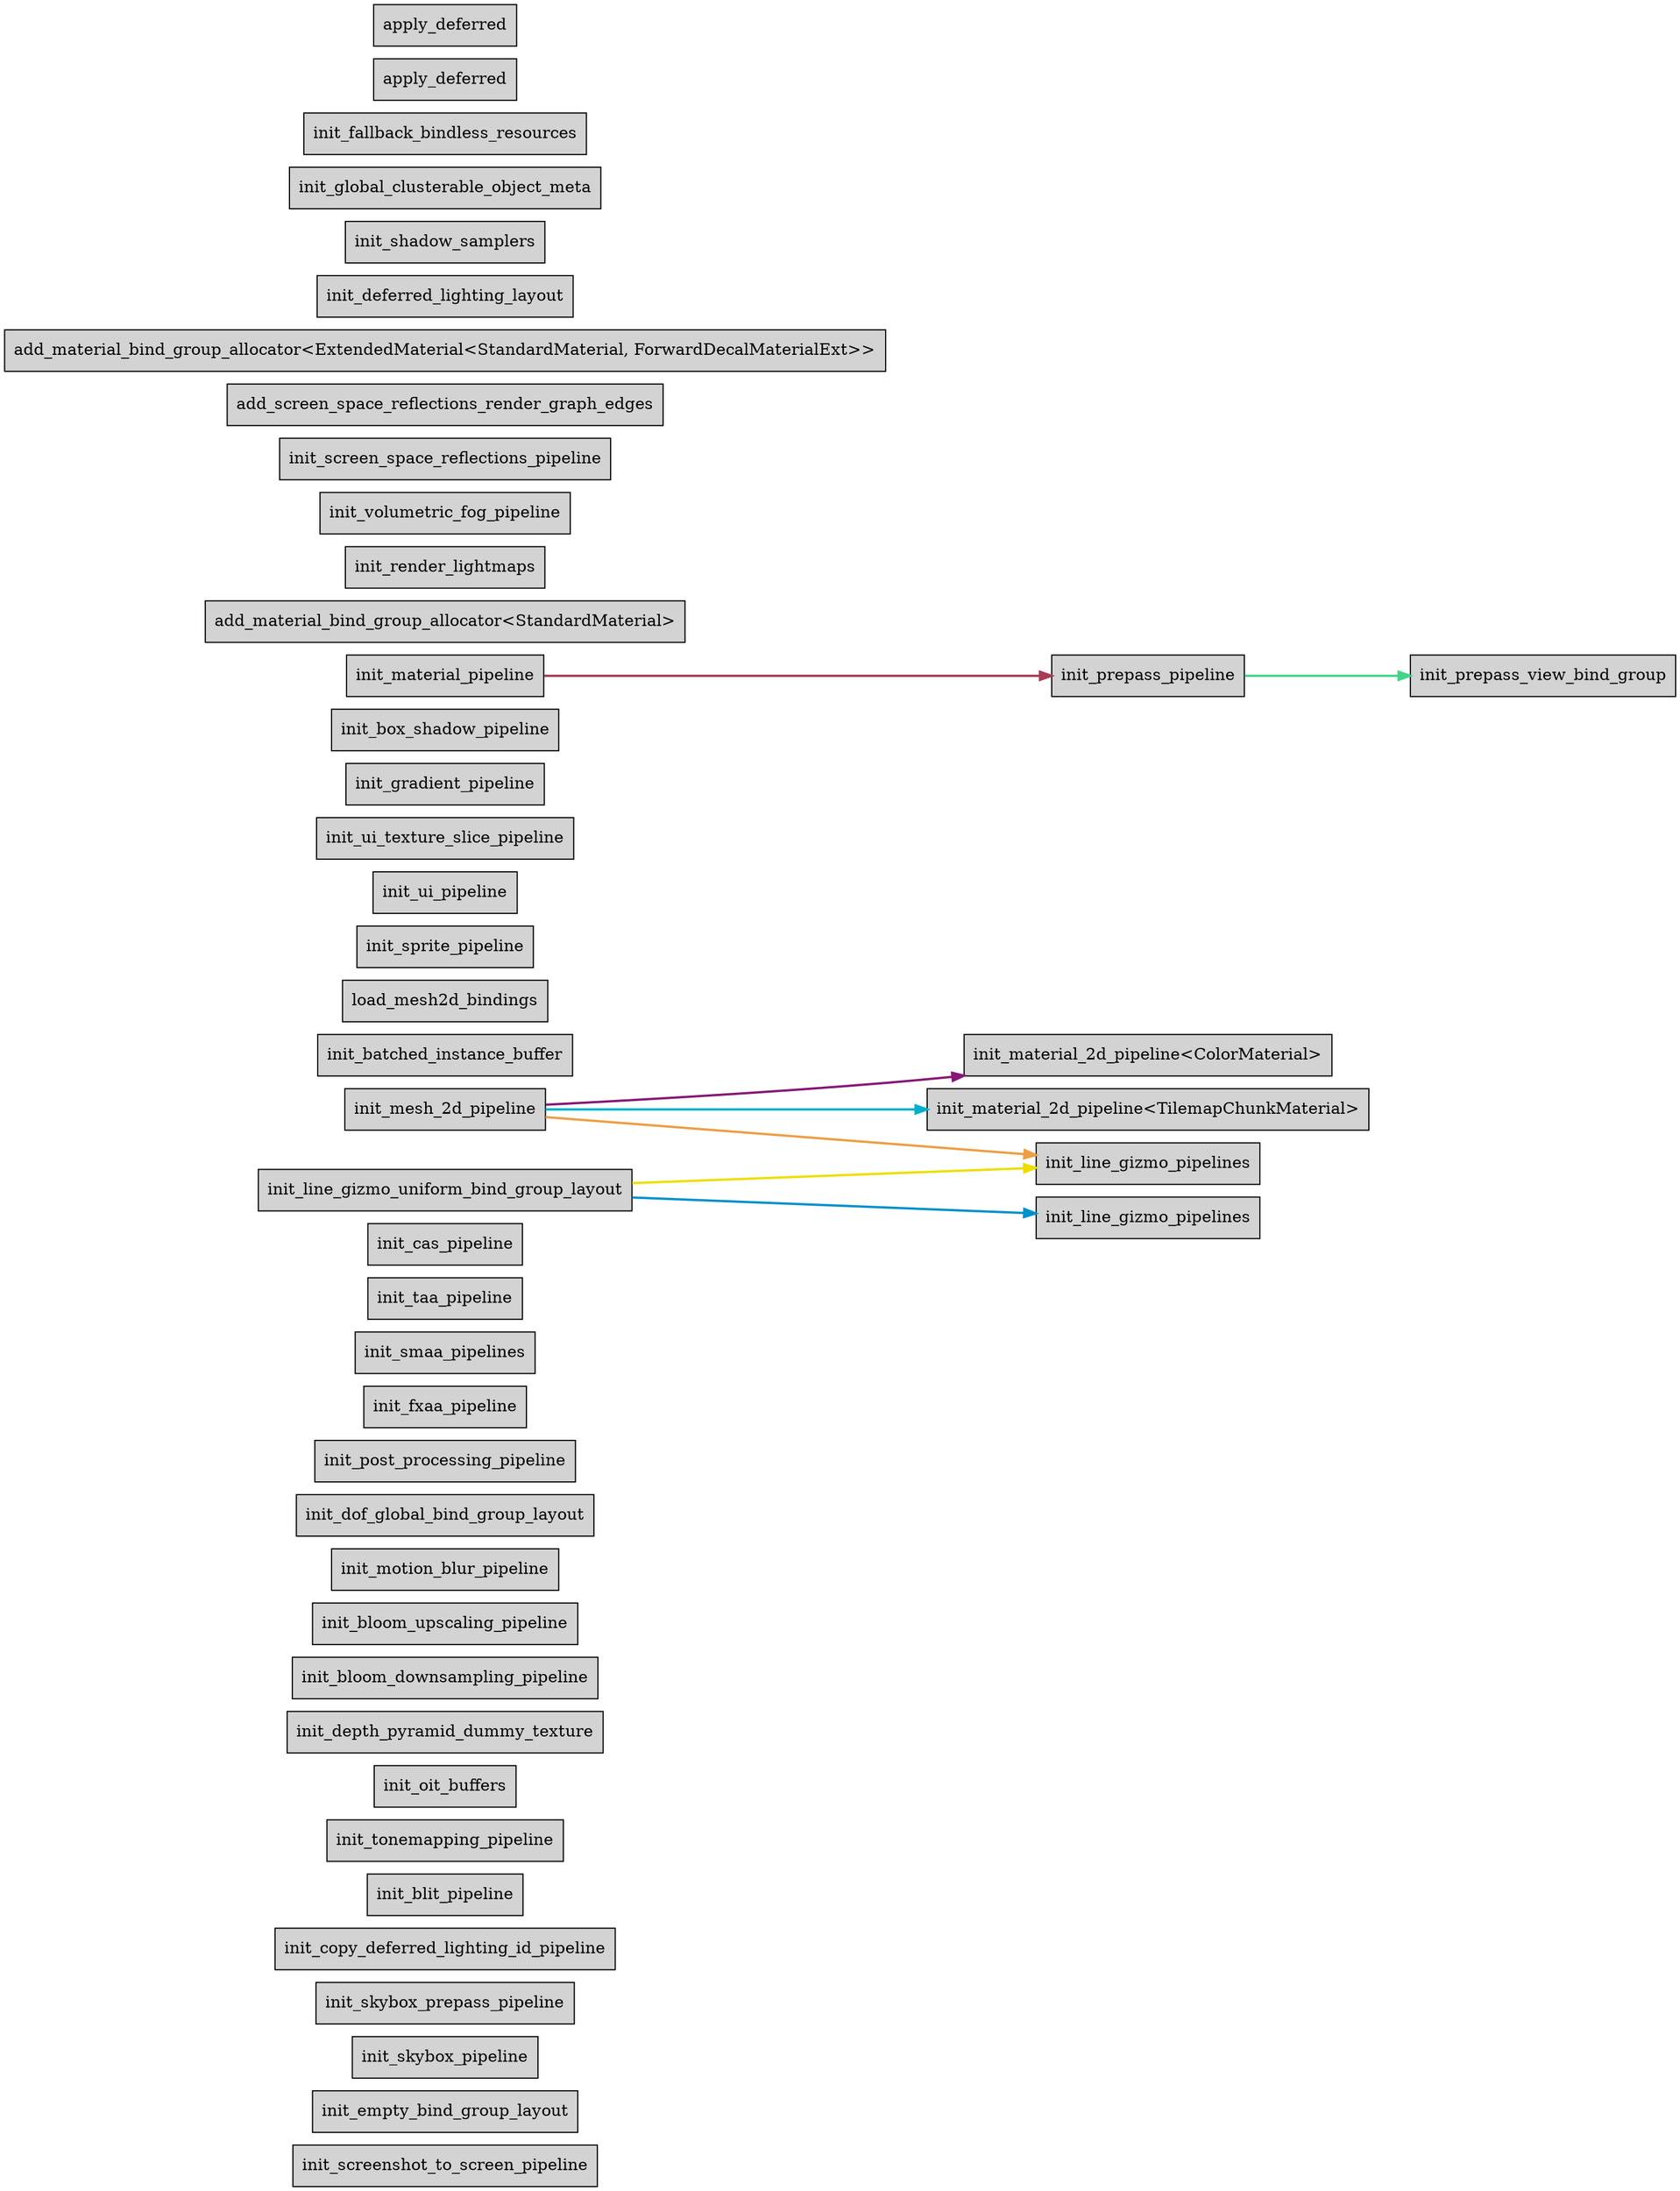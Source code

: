 digraph "" {
	"compound"="true";
	"splines"="spline";
	"rankdir"="LR";
	"bgcolor"="white";
	"fontname"="Helvetica";
	"nodesep"="0.15";
	edge ["penwidth"="2"];
	node ["shape"="box", "style"="filled"];
	"node_System(SystemKey(1v1))" ["label"="init_screenshot_to_screen_pipeline", "tooltip"="bevy_render::view::window::screenshot::init_screenshot_to_screen_pipeline"]
	"node_System(SystemKey(2v1))" ["label"="init_empty_bind_group_layout", "tooltip"="bevy_render::render_resource::bind_group_layout::init_empty_bind_group_layout"]
	"node_System(SystemKey(3v1))" ["label"="init_skybox_pipeline", "tooltip"="bevy_core_pipeline::skybox::init_skybox_pipeline"]
	"node_System(SystemKey(4v1))" ["label"="init_skybox_prepass_pipeline", "tooltip"="bevy_core_pipeline::skybox::prepass::init_skybox_prepass_pipeline"]
	"node_System(SystemKey(5v1))" ["label"="init_copy_deferred_lighting_id_pipeline", "tooltip"="bevy_core_pipeline::deferred::copy_lighting_id::init_copy_deferred_lighting_id_pipeline"]
	"node_System(SystemKey(6v1))" ["label"="init_blit_pipeline", "tooltip"="bevy_core_pipeline::blit::init_blit_pipeline"]
	"node_System(SystemKey(7v1))" ["label"="init_tonemapping_pipeline", "tooltip"="bevy_core_pipeline::tonemapping::init_tonemapping_pipeline"]
	"node_System(SystemKey(8v1))" ["label"="init_oit_buffers", "tooltip"="bevy_core_pipeline::oit::init_oit_buffers"]
	"node_System(SystemKey(9v1))" ["label"="init_depth_pyramid_dummy_texture", "tooltip"="bevy_core_pipeline::experimental::mip_generation::init_depth_pyramid_dummy_texture"]
	"node_System(SystemKey(10v1))" ["label"="init_bloom_downsampling_pipeline", "tooltip"="bevy_post_process::bloom::downsampling_pipeline::init_bloom_downsampling_pipeline"]
	"node_System(SystemKey(11v1))" ["label"="init_bloom_upscaling_pipeline", "tooltip"="bevy_post_process::bloom::upsampling_pipeline::init_bloom_upscaling_pipeline"]
	"node_System(SystemKey(12v1))" ["label"="init_motion_blur_pipeline", "tooltip"="bevy_post_process::motion_blur::pipeline::init_motion_blur_pipeline"]
	"node_System(SystemKey(13v1))" ["label"="init_dof_global_bind_group_layout", "tooltip"="bevy_post_process::dof::init_dof_global_bind_group_layout"]
	"node_System(SystemKey(14v1))" ["label"="init_post_processing_pipeline", "tooltip"="bevy_post_process::effect_stack::init_post_processing_pipeline"]
	"node_System(SystemKey(15v1))" ["label"="init_fxaa_pipeline", "tooltip"="bevy_anti_alias::fxaa::init_fxaa_pipeline"]
	"node_System(SystemKey(16v1))" ["label"="init_smaa_pipelines", "tooltip"="bevy_anti_alias::smaa::init_smaa_pipelines"]
	"node_System(SystemKey(17v1))" ["label"="init_taa_pipeline", "tooltip"="bevy_anti_alias::taa::init_taa_pipeline"]
	"node_System(SystemKey(18v1))" ["label"="init_cas_pipeline", "tooltip"="bevy_anti_alias::contrast_adaptive_sharpening::init_cas_pipeline"]
	"node_System(SystemKey(19v1))" ["label"="init_mesh_2d_pipeline", "tooltip"="bevy_sprite_render::mesh2d::mesh::init_mesh_2d_pipeline"]
	"node_System(SystemKey(20v1))" ["label"="init_batched_instance_buffer", "tooltip"="bevy_sprite_render::mesh2d::mesh::init_batched_instance_buffer"]
	"node_System(SystemKey(21v1))" ["label"="load_mesh2d_bindings", "tooltip"="bevy_sprite_render::mesh2d::mesh::load_mesh2d_bindings"]
	"node_System(SystemKey(22v1))" ["label"="init_material_2d_pipeline<ColorMaterial>", "tooltip"="bevy_sprite_render::mesh2d::material::init_material_2d_pipeline<bevy_sprite_render::mesh2d::color_material::ColorMaterial>"]
	"node_System(SystemKey(23v1))" ["label"="init_material_2d_pipeline<TilemapChunkMaterial>", "tooltip"="bevy_sprite_render::mesh2d::material::init_material_2d_pipeline<bevy_sprite_render::tilemap_chunk::tilemap_chunk_material::TilemapChunkMaterial>"]
	"node_System(SystemKey(24v1))" ["label"="init_sprite_pipeline", "tooltip"="bevy_sprite_render::render::init_sprite_pipeline"]
	"node_System(SystemKey(25v1))" ["label"="init_ui_pipeline", "tooltip"="bevy_ui_render::pipeline::init_ui_pipeline"]
	"node_System(SystemKey(26v1))" ["label"="init_ui_texture_slice_pipeline", "tooltip"="bevy_ui_render::ui_texture_slice_pipeline::init_ui_texture_slice_pipeline"]
	"node_System(SystemKey(27v1))" ["label"="init_gradient_pipeline", "tooltip"="bevy_ui_render::gradient::init_gradient_pipeline"]
	"node_System(SystemKey(28v1))" ["label"="init_box_shadow_pipeline", "tooltip"="bevy_ui_render::box_shadow::init_box_shadow_pipeline"]
	"node_System(SystemKey(29v1))" ["label"="init_prepass_pipeline", "tooltip"="bevy_pbr::prepass::init_prepass_pipeline"]
	"node_System(SystemKey(30v1))" ["label"="init_prepass_view_bind_group", "tooltip"="bevy_pbr::prepass::init_prepass_view_bind_group"]
	"node_System(SystemKey(31v1))" ["label"="init_material_pipeline", "tooltip"="bevy_pbr::material::init_material_pipeline"]
	"node_System(SystemKey(32v1))" ["label"="add_material_bind_group_allocator<StandardMaterial>", "tooltip"="bevy_pbr::material::add_material_bind_group_allocator<bevy_pbr::pbr_material::StandardMaterial>"]
	"node_System(SystemKey(33v1))" ["label"="init_render_lightmaps", "tooltip"="bevy_pbr::lightmap::init_render_lightmaps"]
	"node_System(SystemKey(34v1))" ["label"="init_volumetric_fog_pipeline", "tooltip"="bevy_pbr::volumetric_fog::render::init_volumetric_fog_pipeline"]
	"node_System(SystemKey(35v1))" ["label"="init_screen_space_reflections_pipeline", "tooltip"="bevy_pbr::ssr::init_screen_space_reflections_pipeline"]
	"node_System(SystemKey(36v1))" ["label"="add_screen_space_reflections_render_graph_edges", "tooltip"="bevy_pbr::ssr::add_screen_space_reflections_render_graph_edges"]
	"node_System(SystemKey(37v1))" ["label"="add_material_bind_group_allocator<ExtendedMaterial<StandardMaterial, ForwardDecalMaterialExt>>", "tooltip"="bevy_pbr::material::add_material_bind_group_allocator<bevy_pbr::extended_material::ExtendedMaterial<bevy_pbr::pbr_material::StandardMaterial, bevy_pbr::decal::forward::ForwardDecalMaterialExt>>"]
	"node_System(SystemKey(38v1))" ["label"="init_deferred_lighting_layout", "tooltip"="bevy_pbr::deferred::init_deferred_lighting_layout"]
	"node_System(SystemKey(39v1))" ["label"="init_shadow_samplers", "tooltip"="bevy_pbr::render::light::init_shadow_samplers"]
	"node_System(SystemKey(40v1))" ["label"="init_global_clusterable_object_meta", "tooltip"="bevy_pbr::cluster::init_global_clusterable_object_meta"]
	"node_System(SystemKey(41v1))" ["label"="init_fallback_bindless_resources", "tooltip"="bevy_pbr::material_bind_groups::init_fallback_bindless_resources"]
	"node_System(SystemKey(42v1))" ["label"="init_line_gizmo_uniform_bind_group_layout", "tooltip"="bevy_gizmos::init_line_gizmo_uniform_bind_group_layout"]
	"node_System(SystemKey(43v1))" ["label"="init_line_gizmo_pipelines", "tooltip"="bevy_gizmos::pipeline_2d::init_line_gizmo_pipelines"]
	"node_System(SystemKey(44v1))" ["label"="init_line_gizmo_pipelines", "tooltip"="bevy_gizmos::pipeline_3d::init_line_gizmo_pipelines"]
	"node_System(SystemKey(45v1))" ["label"="apply_deferred", "tooltip"="bevy_ecs::apply_deferred"]
	"node_System(SystemKey(46v1))" ["label"="apply_deferred", "tooltip"="bevy_ecs::apply_deferred"]
	"node_System(SystemKey(42v1))" -> "node_System(SystemKey(43v1))" ["lhead"="", "ltail"="", "tooltip"="SystemTypeSet(fn bevy_ecs::system::function_system::FunctionSystem<fn(bevy_ecs::system::commands::Commands<'_, '_>, bevy_ecs::change_detection::Res<'_, bevy_render::renderer::render_device::RenderDevice>), (), bevy_gizmos::init_line_gizmo_uniform_bind_group_layout>()) → init_line_gizmo_pipelines", "color"="#eede00"]
	"node_System(SystemKey(19v1))" -> "node_System(SystemKey(22v1))" ["lhead"="", "ltail"="", "tooltip"="SystemTypeSet(fn bevy_ecs::system::function_system::FunctionSystem<fn(bevy_ecs::system::commands::Commands<'_, '_>, bevy_ecs::change_detection::Res<'_, bevy_render::renderer::render_device::RenderDevice>, bevy_ecs::change_detection::Res<'_, bevy_render::renderer::RenderQueue>, bevy_ecs::change_detection::Res<'_, bevy_render::render_resource::texture::DefaultImageSampler>, bevy_ecs::change_detection::Res<'_, bevy_asset::server::AssetServer>), (), bevy_sprite_render::mesh2d::mesh::init_mesh_2d_pipeline>()) → init_material_2d_pipeline<ColorMaterial>", "color"="#881877"]
	"node_System(SystemKey(19v1))" -> "node_System(SystemKey(23v1))" ["lhead"="", "ltail"="", "tooltip"="SystemTypeSet(fn bevy_ecs::system::function_system::FunctionSystem<fn(bevy_ecs::system::commands::Commands<'_, '_>, bevy_ecs::change_detection::Res<'_, bevy_render::renderer::render_device::RenderDevice>, bevy_ecs::change_detection::Res<'_, bevy_render::renderer::RenderQueue>, bevy_ecs::change_detection::Res<'_, bevy_render::render_resource::texture::DefaultImageSampler>, bevy_ecs::change_detection::Res<'_, bevy_asset::server::AssetServer>), (), bevy_sprite_render::mesh2d::mesh::init_mesh_2d_pipeline>()) → init_material_2d_pipeline<TilemapChunkMaterial>", "color"="#00b0cc"]
	"node_System(SystemKey(31v1))" -> "node_System(SystemKey(29v1))" ["lhead"="", "ltail"="", "tooltip"="SystemTypeSet(fn bevy_ecs::system::function_system::FunctionSystem<fn(bevy_ecs::system::commands::Commands<'_, '_>, bevy_ecs::change_detection::Res<'_, bevy_pbr::render::mesh::MeshPipeline>), (), bevy_pbr::material::init_material_pipeline>()) → init_prepass_pipeline", "color"="#aa3a55"]
	"node_System(SystemKey(29v1))" -> "node_System(SystemKey(30v1))" ["lhead"="", "ltail"="", "tooltip"="init_prepass_pipeline → init_prepass_view_bind_group", "color"="#44d488"]
	"node_System(SystemKey(42v1))" -> "node_System(SystemKey(44v1))" ["lhead"="", "ltail"="", "tooltip"="SystemTypeSet(fn bevy_ecs::system::function_system::FunctionSystem<fn(bevy_ecs::system::commands::Commands<'_, '_>, bevy_ecs::change_detection::Res<'_, bevy_render::renderer::render_device::RenderDevice>), (), bevy_gizmos::init_line_gizmo_uniform_bind_group_layout>()) → init_line_gizmo_pipelines", "color"="#0090cc"]
	"node_System(SystemKey(19v1))" -> "node_System(SystemKey(43v1))" ["lhead"="", "ltail"="", "tooltip"="SystemTypeSet(fn bevy_ecs::system::function_system::FunctionSystem<fn(bevy_ecs::system::commands::Commands<'_, '_>, bevy_ecs::change_detection::Res<'_, bevy_render::renderer::render_device::RenderDevice>, bevy_ecs::change_detection::Res<'_, bevy_render::renderer::RenderQueue>, bevy_ecs::change_detection::Res<'_, bevy_render::render_resource::texture::DefaultImageSampler>, bevy_ecs::change_detection::Res<'_, bevy_asset::server::AssetServer>), (), bevy_sprite_render::mesh2d::mesh::init_mesh_2d_pipeline>()) → init_line_gizmo_pipelines", "color"="#ee9e44"]
}
